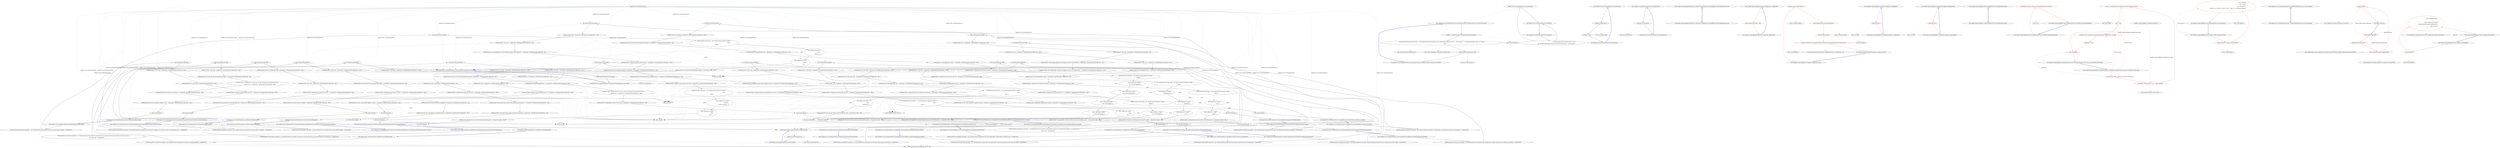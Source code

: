 digraph  {
n219 [label="HangFire.Tests.StateMachineFeature", span=""];
n0 [label="Entry HangFire.Tests.StateMachineFeature.FeatureSetup(Microsoft.VisualStudio.TestTools.UnitTesting.TestContext)", span="30-30", cluster="HangFire.Tests.StateMachineFeature.FeatureSetup(Microsoft.VisualStudio.TestTools.UnitTesting.TestContext)"];
n1 [label="testRunner = TechTalk.SpecFlow.TestRunnerManager.GetTestRunner()", span="32-32", cluster="HangFire.Tests.StateMachineFeature.FeatureSetup(Microsoft.VisualStudio.TestTools.UnitTesting.TestContext)"];
n2 [label="TechTalk.SpecFlow.FeatureInfo featureInfo = new TechTalk.SpecFlow.FeatureInfo(new System.Globalization.CultureInfo(''en-US''), ''State machine'', '''', ProgrammingLanguage.CSharp, new string[] {\r\n                        ''redis''})", span="33-34", cluster="HangFire.Tests.StateMachineFeature.FeatureSetup(Microsoft.VisualStudio.TestTools.UnitTesting.TestContext)"];
n5 [label="Entry Unk.GetTestRunner", span="", cluster="Unk.GetTestRunner"];
n3 [label="testRunner.OnFeatureStart(featureInfo)", span="35-35", cluster="HangFire.Tests.StateMachineFeature.FeatureSetup(Microsoft.VisualStudio.TestTools.UnitTesting.TestContext)"];
n6 [label="Entry TechTalk.SpecFlow.FeatureInfo.cstr", span="", cluster="TechTalk.SpecFlow.FeatureInfo.cstr"];
n7 [label="Entry System.Globalization.CultureInfo.CultureInfo(string)", span="0-0", cluster="System.Globalization.CultureInfo.CultureInfo(string)"];
n4 [label="Exit HangFire.Tests.StateMachineFeature.FeatureSetup(Microsoft.VisualStudio.TestTools.UnitTesting.TestContext)", span="30-30", cluster="HangFire.Tests.StateMachineFeature.FeatureSetup(Microsoft.VisualStudio.TestTools.UnitTesting.TestContext)"];
n8 [label="Entry Unk.OnFeatureStart", span="", cluster="Unk.OnFeatureStart"];
n9 [label="Entry HangFire.Tests.StateMachineFeature.FeatureTearDown()", span="39-39", cluster="HangFire.Tests.StateMachineFeature.FeatureTearDown()"];
n10 [label="testRunner.OnFeatureEnd()", span="41-41", cluster="HangFire.Tests.StateMachineFeature.FeatureTearDown()"];
n11 [label="testRunner = null", span="42-42", cluster="HangFire.Tests.StateMachineFeature.FeatureTearDown()"];
n13 [label="Entry Unk.OnFeatureEnd", span="", cluster="Unk.OnFeatureEnd"];
n12 [label="Exit HangFire.Tests.StateMachineFeature.FeatureTearDown()", span="39-39", cluster="HangFire.Tests.StateMachineFeature.FeatureTearDown()"];
n14 [label="Entry HangFire.Tests.StateMachineFeature.TestInitialize()", span="46-46", cluster="HangFire.Tests.StateMachineFeature.TestInitialize()"];
n15 [label="((TechTalk.SpecFlow.FeatureContext.Current != null) \r\n                        && (TechTalk.SpecFlow.FeatureContext.Current.FeatureInfo.Title != ''State machine''))", span="48-49", cluster="HangFire.Tests.StateMachineFeature.TestInitialize()"];
n16 [label="HangFire.Tests.StateMachineFeature.FeatureSetup(null)", span="51-51", cluster="HangFire.Tests.StateMachineFeature.TestInitialize()"];
n17 [label="Exit HangFire.Tests.StateMachineFeature.TestInitialize()", span="46-46", cluster="HangFire.Tests.StateMachineFeature.TestInitialize()"];
n18 [label="Entry HangFire.Tests.StateMachineFeature.ScenarioTearDown()", span="56-56", cluster="HangFire.Tests.StateMachineFeature.ScenarioTearDown()"];
n19 [label="testRunner.OnScenarioEnd()", span="58-58", cluster="HangFire.Tests.StateMachineFeature.ScenarioTearDown()"];
n20 [label="Exit HangFire.Tests.StateMachineFeature.ScenarioTearDown()", span="56-56", cluster="HangFire.Tests.StateMachineFeature.ScenarioTearDown()"];
n21 [label="Entry Unk.OnScenarioEnd", span="", cluster="Unk.OnScenarioEnd"];
n22 [label="Entry HangFire.Tests.StateMachineFeature.ScenarioSetup(TechTalk.SpecFlow.ScenarioInfo)", span="61-61", cluster="HangFire.Tests.StateMachineFeature.ScenarioSetup(TechTalk.SpecFlow.ScenarioInfo)"];
n23 [label="testRunner.OnScenarioStart(scenarioInfo)", span="63-63", cluster="HangFire.Tests.StateMachineFeature.ScenarioSetup(TechTalk.SpecFlow.ScenarioInfo)"];
n24 [label="Exit HangFire.Tests.StateMachineFeature.ScenarioSetup(TechTalk.SpecFlow.ScenarioInfo)", span="61-61", cluster="HangFire.Tests.StateMachineFeature.ScenarioSetup(TechTalk.SpecFlow.ScenarioInfo)"];
n25 [label="Entry Unk.OnScenarioStart", span="", cluster="Unk.OnScenarioStart"];
n26 [label="Entry HangFire.Tests.StateMachineFeature.ScenarioCleanup()", span="66-66", cluster="HangFire.Tests.StateMachineFeature.ScenarioCleanup()"];
n27 [label="testRunner.CollectScenarioErrors()", span="68-68", cluster="HangFire.Tests.StateMachineFeature.ScenarioCleanup()"];
n28 [label="Exit HangFire.Tests.StateMachineFeature.ScenarioCleanup()", span="66-66", cluster="HangFire.Tests.StateMachineFeature.ScenarioCleanup()"];
n29 [label="Entry Unk.CollectScenarioErrors", span="", cluster="Unk.CollectScenarioErrors"];
n30 [label="Entry HangFire.Tests.StateMachineFeature.TheStateOfTheJobShouldBeChanged()", span="75-75", cluster="HangFire.Tests.StateMachineFeature.TheStateOfTheJobShouldBeChanged()"];
n31 [label="TechTalk.SpecFlow.ScenarioInfo scenarioInfo = new TechTalk.SpecFlow.ScenarioInfo(''The state of the job should be changed'', ((string[])(null)))", span="77-77", cluster="HangFire.Tests.StateMachineFeature.TheStateOfTheJobShouldBeChanged()"];
n32 [label="this.ScenarioSetup(scenarioInfo)", span="79-79", cluster="HangFire.Tests.StateMachineFeature.TheStateOfTheJobShouldBeChanged()"];
n39 [label="Entry TechTalk.SpecFlow.ScenarioInfo.cstr", span="", cluster="TechTalk.SpecFlow.ScenarioInfo.cstr"];
n33 [label="testRunner.Given(''a \'Test\' state'', ((string)(null)), ((TechTalk.SpecFlow.Table)(null)), ''Given '')", span="81-81", cluster="HangFire.Tests.StateMachineFeature.TheStateOfTheJobShouldBeChanged()"];
n34 [label="testRunner.And(''a job'', ((string)(null)), ((TechTalk.SpecFlow.Table)(null)), ''And '')", span="83-83", cluster="HangFire.Tests.StateMachineFeature.TheStateOfTheJobShouldBeChanged()"];
n40 [label="Entry Unk.Given", span="", cluster="Unk.Given"];
n35 [label="testRunner.When(''I change the state of the job to the \'Test\''', ((string)(null)), ((TechTalk.SpecFlow.Table)(null)), ''When '')", span="85-85", cluster="HangFire.Tests.StateMachineFeature.TheStateOfTheJobShouldBeChanged()"];
n41 [label="Entry Unk.And", span="", cluster="Unk.And"];
n36 [label="testRunner.Then(''the job state should be changed to \'Test\''', ((string)(null)), ((TechTalk.SpecFlow.Table)(null)), ''Then '')", span="87-87", cluster="HangFire.Tests.StateMachineFeature.TheStateOfTheJobShouldBeChanged()"];
n42 [label="Entry Unk.When", span="", cluster="Unk.When"];
n37 [label="this.ScenarioCleanup()", span="89-89", cluster="HangFire.Tests.StateMachineFeature.TheStateOfTheJobShouldBeChanged()"];
n43 [label="Entry Unk.Then", span="", cluster="Unk.Then"];
n38 [label="Exit HangFire.Tests.StateMachineFeature.TheStateOfTheJobShouldBeChanged()", span="75-75", cluster="HangFire.Tests.StateMachineFeature.TheStateOfTheJobShouldBeChanged()"];
n44 [label="Entry HangFire.Tests.StateMachineFeature.TheNewStateShouldBeApplied()", span="96-96", cluster="HangFire.Tests.StateMachineFeature.TheNewStateShouldBeApplied()"];
n45 [label="TechTalk.SpecFlow.ScenarioInfo scenarioInfo = new TechTalk.SpecFlow.ScenarioInfo(''The new state should be applied'', ((string[])(null)))", span="98-98", cluster="HangFire.Tests.StateMachineFeature.TheNewStateShouldBeApplied()"];
n46 [label="this.ScenarioSetup(scenarioInfo)", span="100-100", cluster="HangFire.Tests.StateMachineFeature.TheNewStateShouldBeApplied()"];
n47 [label="testRunner.Given(''a \'Test\' state'', ((string)(null)), ((TechTalk.SpecFlow.Table)(null)), ''Given '')", span="102-102", cluster="HangFire.Tests.StateMachineFeature.TheNewStateShouldBeApplied()"];
n48 [label="testRunner.And(''a job'', ((string)(null)), ((TechTalk.SpecFlow.Table)(null)), ''And '')", span="104-104", cluster="HangFire.Tests.StateMachineFeature.TheNewStateShouldBeApplied()"];
n49 [label="testRunner.When(''I change the state of the job to the \'Test\''', ((string)(null)), ((TechTalk.SpecFlow.Table)(null)), ''When '')", span="106-106", cluster="HangFire.Tests.StateMachineFeature.TheNewStateShouldBeApplied()"];
n50 [label="testRunner.Then(''the \'Test\' state should be applied to the job'', ((string)(null)), ((TechTalk.SpecFlow.Table)(null)), ''Then '')", span="108-108", cluster="HangFire.Tests.StateMachineFeature.TheNewStateShouldBeApplied()"];
n51 [label="this.ScenarioCleanup()", span="110-110", cluster="HangFire.Tests.StateMachineFeature.TheNewStateShouldBeApplied()"];
n52 [label="Exit HangFire.Tests.StateMachineFeature.TheNewStateShouldBeApplied()", span="96-96", cluster="HangFire.Tests.StateMachineFeature.TheNewStateShouldBeApplied()"];
n53 [label="Entry HangFire.Tests.StateMachineFeature.AnOldStateShouldBeUnapplied()", span="117-117", cluster="HangFire.Tests.StateMachineFeature.AnOldStateShouldBeUnapplied()"];
n54 [label="TechTalk.SpecFlow.ScenarioInfo scenarioInfo = new TechTalk.SpecFlow.ScenarioInfo(''An old state should be unapplied'', ((string[])(null)))", span="119-119", cluster="HangFire.Tests.StateMachineFeature.AnOldStateShouldBeUnapplied()"];
n55 [label="this.ScenarioSetup(scenarioInfo)", span="121-121", cluster="HangFire.Tests.StateMachineFeature.AnOldStateShouldBeUnapplied()"];
n56 [label="testRunner.Given(''a \'Test\' state'', ((string)(null)), ((TechTalk.SpecFlow.Table)(null)), ''Given '')", span="123-123", cluster="HangFire.Tests.StateMachineFeature.AnOldStateShouldBeUnapplied()"];
n57 [label="testRunner.And(''a job in the \'Old\' state with registered descriptor'', ((string)(null)), ((TechTalk.SpecFlow.Table)(null)), ''And '')", span="125-125", cluster="HangFire.Tests.StateMachineFeature.AnOldStateShouldBeUnapplied()"];
n58 [label="testRunner.When(''I change the state of the job to the \'Test\''', ((string)(null)), ((TechTalk.SpecFlow.Table)(null)), ''When '')", span="127-127", cluster="HangFire.Tests.StateMachineFeature.AnOldStateShouldBeUnapplied()"];
n59 [label="testRunner.Then(''the old state should be unapplied'', ((string)(null)), ((TechTalk.SpecFlow.Table)(null)), ''Then '')", span="129-129", cluster="HangFire.Tests.StateMachineFeature.AnOldStateShouldBeUnapplied()"];
n60 [label="this.ScenarioCleanup()", span="131-131", cluster="HangFire.Tests.StateMachineFeature.AnOldStateShouldBeUnapplied()"];
n61 [label="Exit HangFire.Tests.StateMachineFeature.AnOldStateShouldBeUnapplied()", span="117-117", cluster="HangFire.Tests.StateMachineFeature.AnOldStateShouldBeUnapplied()"];
n62 [label="Entry HangFire.Tests.StateMachineFeature.TheStateEntryShouldContainTheStateName()", span="138-138", cluster="HangFire.Tests.StateMachineFeature.TheStateEntryShouldContainTheStateName()"];
n63 [label="TechTalk.SpecFlow.ScenarioInfo scenarioInfo = new TechTalk.SpecFlow.ScenarioInfo(''The state entry should contain the state name'', ((string[])(null)))", span="140-140", cluster="HangFire.Tests.StateMachineFeature.TheStateEntryShouldContainTheStateName()"];
n64 [label="this.ScenarioSetup(scenarioInfo)", span="142-142", cluster="HangFire.Tests.StateMachineFeature.TheStateEntryShouldContainTheStateName()"];
n65 [label="testRunner.Given(''a \'Test\' state'', ((string)(null)), ((TechTalk.SpecFlow.Table)(null)), ''Given '')", span="144-144", cluster="HangFire.Tests.StateMachineFeature.TheStateEntryShouldContainTheStateName()"];
n66 [label="testRunner.And(''a job'', ((string)(null)), ((TechTalk.SpecFlow.Table)(null)), ''And '')", span="146-146", cluster="HangFire.Tests.StateMachineFeature.TheStateEntryShouldContainTheStateName()"];
n67 [label="testRunner.When(''I change the state of the job to the \'Test\''', ((string)(null)), ((TechTalk.SpecFlow.Table)(null)), ''When '')", span="148-148", cluster="HangFire.Tests.StateMachineFeature.TheStateEntryShouldContainTheStateName()"];
n68 [label="TechTalk.SpecFlow.Table table1 = new TechTalk.SpecFlow.Table(new string[] {\r\n                        ''Name'',\r\n                        ''Value''})", span="150-152", cluster="HangFire.Tests.StateMachineFeature.TheStateEntryShouldContainTheStateName()"];
n69 [label="table1.AddRow(new string[] {\r\n                        ''State'',\r\n                        ''Test''})", span="153-155", cluster="HangFire.Tests.StateMachineFeature.TheStateEntryShouldContainTheStateName()"];
n73 [label="Entry TechTalk.SpecFlow.Table.cstr", span="", cluster="TechTalk.SpecFlow.Table.cstr"];
n70 [label="testRunner.Then(''the job\'s state entry should contain the following items:'', ((string)(null)), table1, ''Then '')", span="157-157", cluster="HangFire.Tests.StateMachineFeature.TheStateEntryShouldContainTheStateName()"];
n74 [label="Entry Unk.AddRow", span="", cluster="Unk.AddRow"];
n71 [label="this.ScenarioCleanup()", span="159-159", cluster="HangFire.Tests.StateMachineFeature.TheStateEntryShouldContainTheStateName()"];
n72 [label="Exit HangFire.Tests.StateMachineFeature.TheStateEntryShouldContainTheStateName()", span="138-138", cluster="HangFire.Tests.StateMachineFeature.TheStateEntryShouldContainTheStateName()"];
n75 [label="Entry HangFire.Tests.StateMachineFeature.TheJobHistoryShouldBeAppended()", span="166-166", cluster="HangFire.Tests.StateMachineFeature.TheJobHistoryShouldBeAppended()"];
n76 [label="TechTalk.SpecFlow.ScenarioInfo scenarioInfo = new TechTalk.SpecFlow.ScenarioInfo(''The job history should be appended'', ((string[])(null)))", span="168-168", cluster="HangFire.Tests.StateMachineFeature.TheJobHistoryShouldBeAppended()"];
n77 [label="this.ScenarioSetup(scenarioInfo)", span="170-170", cluster="HangFire.Tests.StateMachineFeature.TheJobHistoryShouldBeAppended()"];
n78 [label="testRunner.Given(''a \'Test\' state'', ((string)(null)), ((TechTalk.SpecFlow.Table)(null)), ''Given '')", span="172-172", cluster="HangFire.Tests.StateMachineFeature.TheJobHistoryShouldBeAppended()"];
n79 [label="testRunner.And(''a job'', ((string)(null)), ((TechTalk.SpecFlow.Table)(null)), ''And '')", span="174-174", cluster="HangFire.Tests.StateMachineFeature.TheJobHistoryShouldBeAppended()"];
n80 [label="testRunner.When(''I change the state of the job to the \'Test\''', ((string)(null)), ((TechTalk.SpecFlow.Table)(null)), ''When '')", span="176-176", cluster="HangFire.Tests.StateMachineFeature.TheJobHistoryShouldBeAppended()"];
n81 [label="TechTalk.SpecFlow.Table table2 = new TechTalk.SpecFlow.Table(new string[] {\r\n                        ''Name'',\r\n                        ''Value''})", span="178-180", cluster="HangFire.Tests.StateMachineFeature.TheJobHistoryShouldBeAppended()"];
n82 [label="table2.AddRow(new string[] {\r\n                        ''CreatedAt'',\r\n                        ''<UtcNow timestamp>''})", span="181-183", cluster="HangFire.Tests.StateMachineFeature.TheJobHistoryShouldBeAppended()"];
n83 [label="table2.AddRow(new string[] {\r\n                        ''State'',\r\n                        ''Test''})", span="184-186", cluster="HangFire.Tests.StateMachineFeature.TheJobHistoryShouldBeAppended()"];
n84 [label="testRunner.Then(''the last history entry should contain the following items:'', ((string)(null)), table2, ''Then '')", span="188-188", cluster="HangFire.Tests.StateMachineFeature.TheJobHistoryShouldBeAppended()"];
n85 [label="this.ScenarioCleanup()", span="190-190", cluster="HangFire.Tests.StateMachineFeature.TheJobHistoryShouldBeAppended()"];
n86 [label="Exit HangFire.Tests.StateMachineFeature.TheJobHistoryShouldBeAppended()", span="166-166", cluster="HangFire.Tests.StateMachineFeature.TheJobHistoryShouldBeAppended()"];
n87 [label="Entry HangFire.Tests.StateMachineFeature.TheJobHistoryRecordAndTheStateEntryShouldContainTheStateProperties()", span="197-197", cluster="HangFire.Tests.StateMachineFeature.TheJobHistoryRecordAndTheStateEntryShouldContainTheStateProperties()"];
n88 [label="TechTalk.SpecFlow.ScenarioInfo scenarioInfo = new TechTalk.SpecFlow.ScenarioInfo(''the job history record and the state entry should contain the state properties'', ((string[])(null)))", span="199-199", cluster="HangFire.Tests.StateMachineFeature.TheJobHistoryRecordAndTheStateEntryShouldContainTheStateProperties()"];
n89 [label="this.ScenarioSetup(scenarioInfo)", span="201-201", cluster="HangFire.Tests.StateMachineFeature.TheJobHistoryRecordAndTheStateEntryShouldContainTheStateProperties()"];
n90 [label="TechTalk.SpecFlow.Table table3 = new TechTalk.SpecFlow.Table(new string[] {\r\n                        ''Name'',\r\n                        ''Value''})", span="203-205", cluster="HangFire.Tests.StateMachineFeature.TheJobHistoryRecordAndTheStateEntryShouldContainTheStateProperties()"];
n91 [label="table3.AddRow(new string[] {\r\n                        ''Server'',\r\n                        ''TestServer''})", span="206-208", cluster="HangFire.Tests.StateMachineFeature.TheJobHistoryRecordAndTheStateEntryShouldContainTheStateProperties()"];
n92 [label="table3.AddRow(new string[] {\r\n                        ''Worker'',\r\n                        ''#3''})", span="209-211", cluster="HangFire.Tests.StateMachineFeature.TheJobHistoryRecordAndTheStateEntryShouldContainTheStateProperties()"];
n93 [label="testRunner.Given(''a \'Test\' state with the following properties:'', ((string)(null)), table3, ''Given '')", span="213-213", cluster="HangFire.Tests.StateMachineFeature.TheJobHistoryRecordAndTheStateEntryShouldContainTheStateProperties()"];
n94 [label="testRunner.And(''a job'', ((string)(null)), ((TechTalk.SpecFlow.Table)(null)), ''And '')", span="215-215", cluster="HangFire.Tests.StateMachineFeature.TheJobHistoryRecordAndTheStateEntryShouldContainTheStateProperties()"];
n95 [label="testRunner.When(''I change the state of the job to the \'Test\''', ((string)(null)), ((TechTalk.SpecFlow.Table)(null)), ''When '')", span="217-217", cluster="HangFire.Tests.StateMachineFeature.TheJobHistoryRecordAndTheStateEntryShouldContainTheStateProperties()"];
n96 [label="testRunner.Then(''the last history entry should contain all of the above properties'', ((string)(null)), ((TechTalk.SpecFlow.Table)(null)), ''Then '')", span="219-219", cluster="HangFire.Tests.StateMachineFeature.TheJobHistoryRecordAndTheStateEntryShouldContainTheStateProperties()"];
n97 [label="testRunner.And(''the state entry should contain all of the above properties'', ((string)(null)), ((TechTalk.SpecFlow.Table)(null)), ''And '')", span="221-221", cluster="HangFire.Tests.StateMachineFeature.TheJobHistoryRecordAndTheStateEntryShouldContainTheStateProperties()"];
n98 [label="this.ScenarioCleanup()", span="223-223", cluster="HangFire.Tests.StateMachineFeature.TheJobHistoryRecordAndTheStateEntryShouldContainTheStateProperties()"];
n99 [label="Exit HangFire.Tests.StateMachineFeature.TheJobHistoryRecordAndTheStateEntryShouldContainTheStateProperties()", span="197-197", cluster="HangFire.Tests.StateMachineFeature.TheJobHistoryRecordAndTheStateEntryShouldContainTheStateProperties()"];
n100 [label="Entry HangFire.Tests.StateMachineFeature.TheStateShouldBeChangedToTheFailedStateWhenItCouldNotFindItsType()", span="230-230", cluster="HangFire.Tests.StateMachineFeature.TheStateShouldBeChangedToTheFailedStateWhenItCouldNotFindItsType()"];
n101 [label="TechTalk.SpecFlow.ScenarioInfo scenarioInfo = new TechTalk.SpecFlow.ScenarioInfo(''the state should be changed to the Failed state when it could not find its type'', ((string[])(null)))", span="232-232", cluster="HangFire.Tests.StateMachineFeature.TheStateShouldBeChangedToTheFailedStateWhenItCouldNotFindItsType()"];
n102 [label="this.ScenarioSetup(scenarioInfo)", span="234-234", cluster="HangFire.Tests.StateMachineFeature.TheStateShouldBeChangedToTheFailedStateWhenItCouldNotFindItsType()"];
n103 [label="testRunner.Given(''a job of the \'NonExisting\' type'', ((string)(null)), ((TechTalk.SpecFlow.Table)(null)), ''Given '')", span="236-236", cluster="HangFire.Tests.StateMachineFeature.TheStateShouldBeChangedToTheFailedStateWhenItCouldNotFindItsType()"];
n104 [label="testRunner.And(''a \'Test\' state'', ((string)(null)), ((TechTalk.SpecFlow.Table)(null)), ''And '')", span="238-238", cluster="HangFire.Tests.StateMachineFeature.TheStateShouldBeChangedToTheFailedStateWhenItCouldNotFindItsType()"];
n105 [label="testRunner.When(''I change the state of the job to the \'Test\''', ((string)(null)), ((TechTalk.SpecFlow.Table)(null)), ''When '')", span="240-240", cluster="HangFire.Tests.StateMachineFeature.TheStateShouldBeChangedToTheFailedStateWhenItCouldNotFindItsType()"];
n106 [label="testRunner.Then(''the job should be moved to the Failed state'', ((string)(null)), ((TechTalk.SpecFlow.Table)(null)), ''Then '')", span="242-242", cluster="HangFire.Tests.StateMachineFeature.TheStateShouldBeChangedToTheFailedStateWhenItCouldNotFindItsType()"];
n107 [label="this.ScenarioCleanup()", span="244-244", cluster="HangFire.Tests.StateMachineFeature.TheStateShouldBeChangedToTheFailedStateWhenItCouldNotFindItsType()"];
n108 [label="Exit HangFire.Tests.StateMachineFeature.TheStateShouldBeChangedToTheFailedStateWhenItCouldNotFindItsType()", span="230-230", cluster="HangFire.Tests.StateMachineFeature.TheStateShouldBeChangedToTheFailedStateWhenItCouldNotFindItsType()"];
n109 [label="Entry HangFire.Tests.StateMachineFeature.TheStateShouldNotBeChangedIfAllowedCurrentStatesArrayDoesNotContainTheCurrentState()", span="252-252", cluster="HangFire.Tests.StateMachineFeature.TheStateShouldNotBeChangedIfAllowedCurrentStatesArrayDoesNotContainTheCurrentState()"];
n110 [label="TechTalk.SpecFlow.ScenarioInfo scenarioInfo = new TechTalk.SpecFlow.ScenarioInfo(''the state should not be changed if allowed current states array does not contain '' +\r\n                    ''the current state'', ((string[])(null)))", span="254-255", cluster="HangFire.Tests.StateMachineFeature.TheStateShouldNotBeChangedIfAllowedCurrentStatesArrayDoesNotContainTheCurrentState()"];
n111 [label="this.ScenarioSetup(scenarioInfo)", span="257-257", cluster="HangFire.Tests.StateMachineFeature.TheStateShouldNotBeChangedIfAllowedCurrentStatesArrayDoesNotContainTheCurrentState()"];
n112 [label="testRunner.Given(''a \'Test\' state'', ((string)(null)), ((TechTalk.SpecFlow.Table)(null)), ''Given '')", span="259-259", cluster="HangFire.Tests.StateMachineFeature.TheStateShouldNotBeChangedIfAllowedCurrentStatesArrayDoesNotContainTheCurrentState()"];
n113 [label="testRunner.And(''a job in the \'Old\' state with registered descriptor'', ((string)(null)), ((TechTalk.SpecFlow.Table)(null)), ''And '')", span="261-261", cluster="HangFire.Tests.StateMachineFeature.TheStateShouldNotBeChangedIfAllowedCurrentStatesArrayDoesNotContainTheCurrentState()"];
n114 [label="testRunner.When(''I change the state of the job to the \'Test\' allowing only transition from the \'En'' +\r\n                    ''queued\' state'', ((string)(null)), ((TechTalk.SpecFlow.Table)(null)), ''When '')", span="263-264", cluster="HangFire.Tests.StateMachineFeature.TheStateShouldNotBeChangedIfAllowedCurrentStatesArrayDoesNotContainTheCurrentState()"];
n115 [label="testRunner.Then(''the job should be in the Old state'', ((string)(null)), ((TechTalk.SpecFlow.Table)(null)), ''Then '')", span="266-266", cluster="HangFire.Tests.StateMachineFeature.TheStateShouldNotBeChangedIfAllowedCurrentStatesArrayDoesNotContainTheCurrentState()"];
n116 [label="testRunner.And(''the old state should not be unapplied'', ((string)(null)), ((TechTalk.SpecFlow.Table)(null)), ''And '')", span="268-268", cluster="HangFire.Tests.StateMachineFeature.TheStateShouldNotBeChangedIfAllowedCurrentStatesArrayDoesNotContainTheCurrentState()"];
n117 [label="testRunner.And(''the \'Test\' state should not be applied to the job'', ((string)(null)), ((TechTalk.SpecFlow.Table)(null)), ''And '')", span="270-270", cluster="HangFire.Tests.StateMachineFeature.TheStateShouldNotBeChangedIfAllowedCurrentStatesArrayDoesNotContainTheCurrentState()"];
n118 [label="this.ScenarioCleanup()", span="272-272", cluster="HangFire.Tests.StateMachineFeature.TheStateShouldNotBeChangedIfAllowedCurrentStatesArrayDoesNotContainTheCurrentState()"];
n119 [label="Exit HangFire.Tests.StateMachineFeature.TheStateShouldNotBeChangedIfAllowedCurrentStatesArrayDoesNotContainTheCurrentState()", span="252-252", cluster="HangFire.Tests.StateMachineFeature.TheStateShouldNotBeChangedIfAllowedCurrentStatesArrayDoesNotContainTheCurrentState()"];
n120 [label="Entry HangFire.Tests.StateMachineFeature.StateChangingFiltersShouldBeExecutedInTheOrderTheyWereDefined()", span="279-279", cluster="HangFire.Tests.StateMachineFeature.StateChangingFiltersShouldBeExecutedInTheOrderTheyWereDefined()"];
n121 [label="TechTalk.SpecFlow.ScenarioInfo scenarioInfo = new TechTalk.SpecFlow.ScenarioInfo(''State changing filters should be executed in the order they were defined'', ((string[])(null)))", span="281-281", cluster="HangFire.Tests.StateMachineFeature.StateChangingFiltersShouldBeExecutedInTheOrderTheyWereDefined()"];
n122 [label="this.ScenarioSetup(scenarioInfo)", span="283-283", cluster="HangFire.Tests.StateMachineFeature.StateChangingFiltersShouldBeExecutedInTheOrderTheyWereDefined()"];
n123 [label="testRunner.Given(''a job'', ((string)(null)), ((TechTalk.SpecFlow.Table)(null)), ''Given '')", span="285-285", cluster="HangFire.Tests.StateMachineFeature.StateChangingFiltersShouldBeExecutedInTheOrderTheyWereDefined()"];
n124 [label="testRunner.And(''a \'Test\' state'', ((string)(null)), ((TechTalk.SpecFlow.Table)(null)), ''And '')", span="287-287", cluster="HangFire.Tests.StateMachineFeature.StateChangingFiltersShouldBeExecutedInTheOrderTheyWereDefined()"];
n125 [label="testRunner.And(''a state changing filter \'first\''', ((string)(null)), ((TechTalk.SpecFlow.Table)(null)), ''And '')", span="289-289", cluster="HangFire.Tests.StateMachineFeature.StateChangingFiltersShouldBeExecutedInTheOrderTheyWereDefined()"];
n126 [label="testRunner.And(''a state changing filter \'second\''', ((string)(null)), ((TechTalk.SpecFlow.Table)(null)), ''And '')", span="291-291", cluster="HangFire.Tests.StateMachineFeature.StateChangingFiltersShouldBeExecutedInTheOrderTheyWereDefined()"];
n127 [label="testRunner.When(''I change the state of the job to the \'Test\''', ((string)(null)), ((TechTalk.SpecFlow.Table)(null)), ''When '')", span="293-293", cluster="HangFire.Tests.StateMachineFeature.StateChangingFiltersShouldBeExecutedInTheOrderTheyWereDefined()"];
n128 [label="TechTalk.SpecFlow.Table table4 = new TechTalk.SpecFlow.Table(new string[] {\r\n                        ''Filter''})", span="295-296", cluster="HangFire.Tests.StateMachineFeature.StateChangingFiltersShouldBeExecutedInTheOrderTheyWereDefined()"];
n129 [label="table4.AddRow(new string[] {\r\n                        ''first''})", span="297-298", cluster="HangFire.Tests.StateMachineFeature.StateChangingFiltersShouldBeExecutedInTheOrderTheyWereDefined()"];
n130 [label="table4.AddRow(new string[] {\r\n                        ''second''})", span="299-300", cluster="HangFire.Tests.StateMachineFeature.StateChangingFiltersShouldBeExecutedInTheOrderTheyWereDefined()"];
n131 [label="testRunner.Then(''changing filters should be executed in the following order:'', ((string)(null)), table4, ''Then '')", span="302-302", cluster="HangFire.Tests.StateMachineFeature.StateChangingFiltersShouldBeExecutedInTheOrderTheyWereDefined()"];
n132 [label="this.ScenarioCleanup()", span="304-304", cluster="HangFire.Tests.StateMachineFeature.StateChangingFiltersShouldBeExecutedInTheOrderTheyWereDefined()"];
n133 [label="Exit HangFire.Tests.StateMachineFeature.StateChangingFiltersShouldBeExecutedInTheOrderTheyWereDefined()", span="279-279", cluster="HangFire.Tests.StateMachineFeature.StateChangingFiltersShouldBeExecutedInTheOrderTheyWereDefined()"];
n134 [label="Entry HangFire.Tests.StateMachineFeature.TheStateChangingFiltersShouldBeAbleToModifyTheState()", span="311-311", cluster="HangFire.Tests.StateMachineFeature.TheStateChangingFiltersShouldBeAbleToModifyTheState()"];
n135 [label="TechTalk.SpecFlow.ScenarioInfo scenarioInfo = new TechTalk.SpecFlow.ScenarioInfo(''The state changing filters should be able to modify the state'', ((string[])(null)))", span="313-313", cluster="HangFire.Tests.StateMachineFeature.TheStateChangingFiltersShouldBeAbleToModifyTheState()"];
n136 [label="this.ScenarioSetup(scenarioInfo)", span="315-315", cluster="HangFire.Tests.StateMachineFeature.TheStateChangingFiltersShouldBeAbleToModifyTheState()"];
n137 [label="testRunner.Given(''a job'', ((string)(null)), ((TechTalk.SpecFlow.Table)(null)), ''Given '')", span="317-317", cluster="HangFire.Tests.StateMachineFeature.TheStateChangingFiltersShouldBeAbleToModifyTheState()"];
n138 [label="testRunner.And(''a \'Test\' state'', ((string)(null)), ((TechTalk.SpecFlow.Table)(null)), ''And '')", span="319-319", cluster="HangFire.Tests.StateMachineFeature.TheStateChangingFiltersShouldBeAbleToModifyTheState()"];
n139 [label="testRunner.And(''a state changing filter \'first\' that changes the state to the \'AnotherTest\''', ((string)(null)), ((TechTalk.SpecFlow.Table)(null)), ''And '')", span="321-321", cluster="HangFire.Tests.StateMachineFeature.TheStateChangingFiltersShouldBeAbleToModifyTheState()"];
n140 [label="testRunner.When(''I change the state of the job to the \'Test\''', ((string)(null)), ((TechTalk.SpecFlow.Table)(null)), ''When '')", span="323-323", cluster="HangFire.Tests.StateMachineFeature.TheStateChangingFiltersShouldBeAbleToModifyTheState()"];
n141 [label="testRunner.Then(''the job state should be changed to \'AnotherTest\''', ((string)(null)), ((TechTalk.SpecFlow.Table)(null)), ''Then '')", span="325-325", cluster="HangFire.Tests.StateMachineFeature.TheStateChangingFiltersShouldBeAbleToModifyTheState()"];
n142 [label="testRunner.And(''the \'Test\' state should not be applied to the job'', ((string)(null)), ((TechTalk.SpecFlow.Table)(null)), ''And '')", span="327-327", cluster="HangFire.Tests.StateMachineFeature.TheStateChangingFiltersShouldBeAbleToModifyTheState()"];
n143 [label="testRunner.And(''the \'AnotherTest\' state should be applied to the job'', ((string)(null)), ((TechTalk.SpecFlow.Table)(null)), ''And '')", span="329-329", cluster="HangFire.Tests.StateMachineFeature.TheStateChangingFiltersShouldBeAbleToModifyTheState()"];
n144 [label="TechTalk.SpecFlow.Table table5 = new TechTalk.SpecFlow.Table(new string[] {\r\n                        ''Name'',\r\n                        ''Value''})", span="331-333", cluster="HangFire.Tests.StateMachineFeature.TheStateChangingFiltersShouldBeAbleToModifyTheState()"];
n145 [label="table5.AddRow(new string[] {\r\n                        ''State'',\r\n                        ''AnotherTest''})", span="334-336", cluster="HangFire.Tests.StateMachineFeature.TheStateChangingFiltersShouldBeAbleToModifyTheState()"];
n146 [label="testRunner.And(''the job\'s state entry should contain the following items:'', ((string)(null)), table5, ''And '')", span="338-338", cluster="HangFire.Tests.StateMachineFeature.TheStateChangingFiltersShouldBeAbleToModifyTheState()"];
n147 [label="this.ScenarioCleanup()", span="340-340", cluster="HangFire.Tests.StateMachineFeature.TheStateChangingFiltersShouldBeAbleToModifyTheState()"];
n148 [label="Exit HangFire.Tests.StateMachineFeature.TheStateChangingFiltersShouldBeAbleToModifyTheState()", span="311-311", cluster="HangFire.Tests.StateMachineFeature.TheStateChangingFiltersShouldBeAbleToModifyTheState()"];
n149 [label="Entry HangFire.Tests.StateMachineFeature.TheJobHistoryShouldContainEveryChangedState()", span="347-347", cluster="HangFire.Tests.StateMachineFeature.TheJobHistoryShouldContainEveryChangedState()"];
n150 [label="TechTalk.SpecFlow.ScenarioInfo scenarioInfo = new TechTalk.SpecFlow.ScenarioInfo(''The job history should contain every changed state'', ((string[])(null)))", span="349-349", cluster="HangFire.Tests.StateMachineFeature.TheJobHistoryShouldContainEveryChangedState()"];
n151 [label="this.ScenarioSetup(scenarioInfo)", span="351-351", cluster="HangFire.Tests.StateMachineFeature.TheJobHistoryShouldContainEveryChangedState()"];
n152 [label="testRunner.Given(''a job'', ((string)(null)), ((TechTalk.SpecFlow.Table)(null)), ''Given '')", span="353-353", cluster="HangFire.Tests.StateMachineFeature.TheJobHistoryShouldContainEveryChangedState()"];
n153 [label="testRunner.And(''a \'Test\' state'', ((string)(null)), ((TechTalk.SpecFlow.Table)(null)), ''And '')", span="355-355", cluster="HangFire.Tests.StateMachineFeature.TheJobHistoryShouldContainEveryChangedState()"];
n154 [label="testRunner.And(''a state changing filter \'first\' that changes the state to the \'AnotherTest\''', ((string)(null)), ((TechTalk.SpecFlow.Table)(null)), ''And '')", span="357-357", cluster="HangFire.Tests.StateMachineFeature.TheJobHistoryShouldContainEveryChangedState()"];
n155 [label="testRunner.And(''a state changing filter \'second\' that changes the state to the \'YetAnotherTest\''', ((string)(null)), ((TechTalk.SpecFlow.Table)(null)), ''And '')", span="359-359", cluster="HangFire.Tests.StateMachineFeature.TheJobHistoryShouldContainEveryChangedState()"];
n156 [label="testRunner.When(''I change the state of the job to the \'Test\''', ((string)(null)), ((TechTalk.SpecFlow.Table)(null)), ''When '')", span="361-361", cluster="HangFire.Tests.StateMachineFeature.TheJobHistoryShouldContainEveryChangedState()"];
n157 [label="TechTalk.SpecFlow.Table table6 = new TechTalk.SpecFlow.Table(new string[] {\r\n                        ''State''})", span="363-364", cluster="HangFire.Tests.StateMachineFeature.TheJobHistoryShouldContainEveryChangedState()"];
n158 [label="table6.AddRow(new string[] {\r\n                        ''YetAnotherTest''})", span="365-366", cluster="HangFire.Tests.StateMachineFeature.TheJobHistoryShouldContainEveryChangedState()"];
n159 [label="table6.AddRow(new string[] {\r\n                        ''AnotherTest''})", span="367-368", cluster="HangFire.Tests.StateMachineFeature.TheJobHistoryShouldContainEveryChangedState()"];
n160 [label="table6.AddRow(new string[] {\r\n                        ''Test''})", span="369-370", cluster="HangFire.Tests.StateMachineFeature.TheJobHistoryShouldContainEveryChangedState()"];
n161 [label="testRunner.Then(''the history for the following states should be added:'', ((string)(null)), table6, ''Then '')", span="372-372", cluster="HangFire.Tests.StateMachineFeature.TheJobHistoryShouldContainEveryChangedState()"];
n162 [label="this.ScenarioCleanup()", span="374-374", cluster="HangFire.Tests.StateMachineFeature.TheJobHistoryShouldContainEveryChangedState()"];
n163 [label="Exit HangFire.Tests.StateMachineFeature.TheJobHistoryShouldContainEveryChangedState()", span="347-347", cluster="HangFire.Tests.StateMachineFeature.TheJobHistoryShouldContainEveryChangedState()"];
n164 [label="Entry HangFire.Tests.StateMachineFeature.TheStateOfTheUnexistingJobShouldNotBeChanged()", span="381-381", cluster="HangFire.Tests.StateMachineFeature.TheStateOfTheUnexistingJobShouldNotBeChanged()"];
n165 [label="TechTalk.SpecFlow.ScenarioInfo scenarioInfo = new TechTalk.SpecFlow.ScenarioInfo(''The state of the unexisting job should not be changed'', ((string[])(null)))", span="383-383", cluster="HangFire.Tests.StateMachineFeature.TheStateOfTheUnexistingJobShouldNotBeChanged()"];
n166 [label="this.ScenarioSetup(scenarioInfo)", span="385-385", cluster="HangFire.Tests.StateMachineFeature.TheStateOfTheUnexistingJobShouldNotBeChanged()"];
n167 [label="testRunner.Given(''a \'Test\' state'', ((string)(null)), ((TechTalk.SpecFlow.Table)(null)), ''Given '')", span="387-387", cluster="HangFire.Tests.StateMachineFeature.TheStateOfTheUnexistingJobShouldNotBeChanged()"];
n168 [label="testRunner.When(''I change the state of the \'unexisting\' job to the \'Test\''', ((string)(null)), ((TechTalk.SpecFlow.Table)(null)), ''When '')", span="389-389", cluster="HangFire.Tests.StateMachineFeature.TheStateOfTheUnexistingJobShouldNotBeChanged()"];
n169 [label="testRunner.Then(''the \'Test\' state should not be applied to the job'', ((string)(null)), ((TechTalk.SpecFlow.Table)(null)), ''Then '')", span="391-391", cluster="HangFire.Tests.StateMachineFeature.TheStateOfTheUnexistingJobShouldNotBeChanged()"];
n170 [label="this.ScenarioCleanup()", span="393-393", cluster="HangFire.Tests.StateMachineFeature.TheStateOfTheUnexistingJobShouldNotBeChanged()"];
n171 [label="Exit HangFire.Tests.StateMachineFeature.TheStateOfTheUnexistingJobShouldNotBeChanged()", span="381-381", cluster="HangFire.Tests.StateMachineFeature.TheStateOfTheUnexistingJobShouldNotBeChanged()"];
n172 [label="Entry HangFire.Tests.StateMachineFeature.ChangingFiltersAreShouldNotBeExecutedForUnexistingJob()", span="400-400", cluster="HangFire.Tests.StateMachineFeature.ChangingFiltersAreShouldNotBeExecutedForUnexistingJob()"];
n173 [label="TechTalk.SpecFlow.ScenarioInfo scenarioInfo = new TechTalk.SpecFlow.ScenarioInfo(''Changing filters are should not be executed for unexisting job'', ((string[])(null)))", span="402-402", cluster="HangFire.Tests.StateMachineFeature.ChangingFiltersAreShouldNotBeExecutedForUnexistingJob()"];
n174 [label="this.ScenarioSetup(scenarioInfo)", span="404-404", cluster="HangFire.Tests.StateMachineFeature.ChangingFiltersAreShouldNotBeExecutedForUnexistingJob()"];
n175 [label="testRunner.Given(''a \'Test\' state'', ((string)(null)), ((TechTalk.SpecFlow.Table)(null)), ''Given '')", span="406-406", cluster="HangFire.Tests.StateMachineFeature.ChangingFiltersAreShouldNotBeExecutedForUnexistingJob()"];
n176 [label="testRunner.And(''a state changing filter \'first\''', ((string)(null)), ((TechTalk.SpecFlow.Table)(null)), ''And '')", span="408-408", cluster="HangFire.Tests.StateMachineFeature.ChangingFiltersAreShouldNotBeExecutedForUnexistingJob()"];
n177 [label="testRunner.When(''I change the state of the \'unexisting\' job to the \'Test\''', ((string)(null)), ((TechTalk.SpecFlow.Table)(null)), ''When '')", span="410-410", cluster="HangFire.Tests.StateMachineFeature.ChangingFiltersAreShouldNotBeExecutedForUnexistingJob()"];
n178 [label="testRunner.Then(''changing filters should not be executed'', ((string)(null)), ((TechTalk.SpecFlow.Table)(null)), ''Then '')", span="412-412", cluster="HangFire.Tests.StateMachineFeature.ChangingFiltersAreShouldNotBeExecutedForUnexistingJob()"];
n179 [label="this.ScenarioCleanup()", span="414-414", cluster="HangFire.Tests.StateMachineFeature.ChangingFiltersAreShouldNotBeExecutedForUnexistingJob()"];
n180 [label="Exit HangFire.Tests.StateMachineFeature.ChangingFiltersAreShouldNotBeExecutedForUnexistingJob()", span="400-400", cluster="HangFire.Tests.StateMachineFeature.ChangingFiltersAreShouldNotBeExecutedForUnexistingJob()"];
n181 [label="Entry HangFire.Tests.StateMachineFeature.ChangingFiltersShouldNotBeExecutedIfTheTransitionIsNotAllowedForTheCurrentState()", span="422-422", cluster="HangFire.Tests.StateMachineFeature.ChangingFiltersShouldNotBeExecutedIfTheTransitionIsNotAllowedForTheCurrentState()"];
n182 [label="TechTalk.SpecFlow.ScenarioInfo scenarioInfo = new TechTalk.SpecFlow.ScenarioInfo(''Changing filters should not be executed if the transition is not allowed for the '' +\r\n                    ''current state'', ((string[])(null)))", span="424-425", cluster="HangFire.Tests.StateMachineFeature.ChangingFiltersShouldNotBeExecutedIfTheTransitionIsNotAllowedForTheCurrentState()"];
n183 [label="this.ScenarioSetup(scenarioInfo)", span="427-427", cluster="HangFire.Tests.StateMachineFeature.ChangingFiltersShouldNotBeExecutedIfTheTransitionIsNotAllowedForTheCurrentState()"];
n184 [label="testRunner.Given(''a \'Test\' state'', ((string)(null)), ((TechTalk.SpecFlow.Table)(null)), ''Given '')", span="429-429", cluster="HangFire.Tests.StateMachineFeature.ChangingFiltersShouldNotBeExecutedIfTheTransitionIsNotAllowedForTheCurrentState()"];
n185 [label="testRunner.And(''a job in the \'Old\' state with registered descriptor'', ((string)(null)), ((TechTalk.SpecFlow.Table)(null)), ''And '')", span="431-431", cluster="HangFire.Tests.StateMachineFeature.ChangingFiltersShouldNotBeExecutedIfTheTransitionIsNotAllowedForTheCurrentState()"];
n186 [label="testRunner.And(''a state changing filter \'first\''', ((string)(null)), ((TechTalk.SpecFlow.Table)(null)), ''And '')", span="433-433", cluster="HangFire.Tests.StateMachineFeature.ChangingFiltersShouldNotBeExecutedIfTheTransitionIsNotAllowedForTheCurrentState()"];
n187 [label="testRunner.When(''I change the state of the job to the \'Test\' allowing only transition from the \'En'' +\r\n                    ''queued\' state'', ((string)(null)), ((TechTalk.SpecFlow.Table)(null)), ''When '')", span="435-436", cluster="HangFire.Tests.StateMachineFeature.ChangingFiltersShouldNotBeExecutedIfTheTransitionIsNotAllowedForTheCurrentState()"];
n188 [label="testRunner.Then(''changing filters should not be executed'', ((string)(null)), ((TechTalk.SpecFlow.Table)(null)), ''Then '')", span="438-438", cluster="HangFire.Tests.StateMachineFeature.ChangingFiltersShouldNotBeExecutedIfTheTransitionIsNotAllowedForTheCurrentState()"];
n189 [label="this.ScenarioCleanup()", span="440-440", cluster="HangFire.Tests.StateMachineFeature.ChangingFiltersShouldNotBeExecutedIfTheTransitionIsNotAllowedForTheCurrentState()"];
n190 [label="Exit HangFire.Tests.StateMachineFeature.ChangingFiltersShouldNotBeExecutedIfTheTransitionIsNotAllowedForTheCurrentState()", span="422-422", cluster="HangFire.Tests.StateMachineFeature.ChangingFiltersShouldNotBeExecutedIfTheTransitionIsNotAllowedForTheCurrentState()"];
n191 [label="Entry HangFire.Tests.StateMachineFeature.StateAppliedFiltersShouldBeExecutedInTheOrderTheyWereDefined()", span="447-447", cluster="HangFire.Tests.StateMachineFeature.StateAppliedFiltersShouldBeExecutedInTheOrderTheyWereDefined()"];
n192 [label="TechTalk.SpecFlow.ScenarioInfo scenarioInfo = new TechTalk.SpecFlow.ScenarioInfo(''State applied filters should be executed in the order they were defined'', ((string[])(null)))", span="449-449", cluster="HangFire.Tests.StateMachineFeature.StateAppliedFiltersShouldBeExecutedInTheOrderTheyWereDefined()"];
n193 [label="this.ScenarioSetup(scenarioInfo)", span="451-451", cluster="HangFire.Tests.StateMachineFeature.StateAppliedFiltersShouldBeExecutedInTheOrderTheyWereDefined()"];
n194 [label="testRunner.Given(''a \'Test\' state'', ((string)(null)), ((TechTalk.SpecFlow.Table)(null)), ''Given '')", span="453-453", cluster="HangFire.Tests.StateMachineFeature.StateAppliedFiltersShouldBeExecutedInTheOrderTheyWereDefined()"];
n195 [label="testRunner.And(''a job in the \'Old\' state with registered descriptor'', ((string)(null)), ((TechTalk.SpecFlow.Table)(null)), ''And '')", span="455-455", cluster="HangFire.Tests.StateMachineFeature.StateAppliedFiltersShouldBeExecutedInTheOrderTheyWereDefined()"];
n196 [label="testRunner.And(''a state applied filter \'first\''', ((string)(null)), ((TechTalk.SpecFlow.Table)(null)), ''And '')", span="457-457", cluster="HangFire.Tests.StateMachineFeature.StateAppliedFiltersShouldBeExecutedInTheOrderTheyWereDefined()"];
n197 [label="testRunner.And(''a state applied filter \'second\''', ((string)(null)), ((TechTalk.SpecFlow.Table)(null)), ''And '')", span="459-459", cluster="HangFire.Tests.StateMachineFeature.StateAppliedFiltersShouldBeExecutedInTheOrderTheyWereDefined()"];
n198 [label="testRunner.When(''I change the state of the job to the \'Test\''', ((string)(null)), ((TechTalk.SpecFlow.Table)(null)), ''When '')", span="461-461", cluster="HangFire.Tests.StateMachineFeature.StateAppliedFiltersShouldBeExecutedInTheOrderTheyWereDefined()"];
n199 [label="TechTalk.SpecFlow.Table table7 = new TechTalk.SpecFlow.Table(new string[] {\r\n                        ''Method''})", span="463-464", cluster="HangFire.Tests.StateMachineFeature.StateAppliedFiltersShouldBeExecutedInTheOrderTheyWereDefined()"];
n200 [label="table7.AddRow(new string[] {\r\n                        ''first::OnStateUnapplied''})", span="465-466", cluster="HangFire.Tests.StateMachineFeature.StateAppliedFiltersShouldBeExecutedInTheOrderTheyWereDefined()"];
n201 [label="table7.AddRow(new string[] {\r\n                        ''second::OnStateUnapplied''})", span="467-468", cluster="HangFire.Tests.StateMachineFeature.StateAppliedFiltersShouldBeExecutedInTheOrderTheyWereDefined()"];
n202 [label="table7.AddRow(new string[] {\r\n                        ''first::OnStateApplied''})", span="469-470", cluster="HangFire.Tests.StateMachineFeature.StateAppliedFiltersShouldBeExecutedInTheOrderTheyWereDefined()"];
n203 [label="table7.AddRow(new string[] {\r\n                        ''second::OnStateApplied''})", span="471-472", cluster="HangFire.Tests.StateMachineFeature.StateAppliedFiltersShouldBeExecutedInTheOrderTheyWereDefined()"];
n204 [label="testRunner.Then(''state applied filter methods should be executed in the following order:'', ((string)(null)), table7, ''Then '')", span="474-474", cluster="HangFire.Tests.StateMachineFeature.StateAppliedFiltersShouldBeExecutedInTheOrderTheyWereDefined()"];
n205 [label="this.ScenarioCleanup()", span="476-476", cluster="HangFire.Tests.StateMachineFeature.StateAppliedFiltersShouldBeExecutedInTheOrderTheyWereDefined()"];
n206 [label="Exit HangFire.Tests.StateMachineFeature.StateAppliedFiltersShouldBeExecutedInTheOrderTheyWereDefined()", span="447-447", cluster="HangFire.Tests.StateMachineFeature.StateAppliedFiltersShouldBeExecutedInTheOrderTheyWereDefined()"];
n207 [label="Entry HangFire.Tests.StateMachineFeature.OnStateUnappliedMethodShouldNotBeCalledWhenTheStateIsEmpty()", span="483-483", cluster="HangFire.Tests.StateMachineFeature.OnStateUnappliedMethodShouldNotBeCalledWhenTheStateIsEmpty()"];
n208 [label="TechTalk.SpecFlow.ScenarioInfo scenarioInfo = new TechTalk.SpecFlow.ScenarioInfo(''OnStateUnapplied method should not be called when the state is empty'', ((string[])(null)))", span="485-485", cluster="HangFire.Tests.StateMachineFeature.OnStateUnappliedMethodShouldNotBeCalledWhenTheStateIsEmpty()"];
n209 [label="this.ScenarioSetup(scenarioInfo)", span="487-487", cluster="HangFire.Tests.StateMachineFeature.OnStateUnappliedMethodShouldNotBeCalledWhenTheStateIsEmpty()"];
n210 [label="testRunner.Given(''a \'Test\' state'', ((string)(null)), ((TechTalk.SpecFlow.Table)(null)), ''Given '')", span="489-489", cluster="HangFire.Tests.StateMachineFeature.OnStateUnappliedMethodShouldNotBeCalledWhenTheStateIsEmpty()"];
n211 [label="testRunner.And(''a job with empty state'', ((string)(null)), ((TechTalk.SpecFlow.Table)(null)), ''And '')", span="491-491", cluster="HangFire.Tests.StateMachineFeature.OnStateUnappliedMethodShouldNotBeCalledWhenTheStateIsEmpty()"];
n212 [label="testRunner.And(''a state applied filter \'first\''', ((string)(null)), ((TechTalk.SpecFlow.Table)(null)), ''And '')", span="493-493", cluster="HangFire.Tests.StateMachineFeature.OnStateUnappliedMethodShouldNotBeCalledWhenTheStateIsEmpty()"];
n213 [label="testRunner.When(''I change the state of the job to the \'Test\''', ((string)(null)), ((TechTalk.SpecFlow.Table)(null)), ''When '')", span="495-495", cluster="HangFire.Tests.StateMachineFeature.OnStateUnappliedMethodShouldNotBeCalledWhenTheStateIsEmpty()"];
n214 [label="TechTalk.SpecFlow.Table table8 = new TechTalk.SpecFlow.Table(new string[] {\r\n                        ''Method''})", span="497-498", cluster="HangFire.Tests.StateMachineFeature.OnStateUnappliedMethodShouldNotBeCalledWhenTheStateIsEmpty()"];
n215 [label="table8.AddRow(new string[] {\r\n                        ''first::OnStateApplied''})", span="499-500", cluster="HangFire.Tests.StateMachineFeature.OnStateUnappliedMethodShouldNotBeCalledWhenTheStateIsEmpty()"];
n216 [label="testRunner.Then(''state applied filter methods should be executed in the following order:'', ((string)(null)), table8, ''Then '')", span="502-502", cluster="HangFire.Tests.StateMachineFeature.OnStateUnappliedMethodShouldNotBeCalledWhenTheStateIsEmpty()"];
n217 [label="this.ScenarioCleanup()", span="504-504", cluster="HangFire.Tests.StateMachineFeature.OnStateUnappliedMethodShouldNotBeCalledWhenTheStateIsEmpty()"];
n218 [label="Exit HangFire.Tests.StateMachineFeature.OnStateUnappliedMethodShouldNotBeCalledWhenTheStateIsEmpty()", span="483-483", cluster="HangFire.Tests.StateMachineFeature.OnStateUnappliedMethodShouldNotBeCalledWhenTheStateIsEmpty()"];
m2_3 [label="Entry Hangfire.Sample.Highlighter.Migrations.Configuration.Seed(Hangfire.Sample.Highlighter.Models.HighlighterDbContext)", span="14-14", cluster="Hangfire.Sample.Highlighter.Migrations.Configuration.Seed(Hangfire.Sample.Highlighter.Models.HighlighterDbContext)", file="Configuration.cs"];
m2_4 [label="Exit Hangfire.Sample.Highlighter.Migrations.Configuration.Seed(Hangfire.Sample.Highlighter.Models.HighlighterDbContext)", span="14-14", cluster="Hangfire.Sample.Highlighter.Migrations.Configuration.Seed(Hangfire.Sample.Highlighter.Models.HighlighterDbContext)", file="Configuration.cs"];
m2_0 [label="Entry Hangfire.Sample.Highlighter.Migrations.Configuration.Configuration()", span="9-9", cluster="Hangfire.Sample.Highlighter.Migrations.Configuration.Configuration()", file="Configuration.cs"];
m2_1 [label="AutomaticMigrationsEnabled = false", span="11-11", cluster="Hangfire.Sample.Highlighter.Migrations.Configuration.Configuration()", color=red, community=0, file="Configuration.cs"];
m2_2 [label="Exit Hangfire.Sample.Highlighter.Migrations.Configuration.Configuration()", span="9-9", cluster="Hangfire.Sample.Highlighter.Migrations.Configuration.Configuration()", file="Configuration.cs"];
m3_6 [label="Entry Unk.RegisterAllAreas", span="", cluster="Unk.RegisterAllAreas", file="Global.asax.cs"];
m3_15 [label="Entry Hangfire.Sample.Highlighter.MvcApplication.Application_EndRequest()", span="26-26", cluster="Hangfire.Sample.Highlighter.MvcApplication.Application_EndRequest()", file="Global.asax.cs"];
m3_16 [label="MiniProfiler.Stop()", span="28-28", cluster="Hangfire.Sample.Highlighter.MvcApplication.Application_EndRequest()", color=red, community=0, file="Global.asax.cs"];
m3_17 [label="Exit Hangfire.Sample.Highlighter.MvcApplication.Application_EndRequest()", span="26-26", cluster="Hangfire.Sample.Highlighter.MvcApplication.Application_EndRequest()", file="Global.asax.cs"];
m3_10 [label="Entry Unk.SetInitializer", span="", cluster="Unk.SetInitializer", file="Global.asax.cs"];
m3_11 [label="Entry Hangfire.Sample.Highlighter.MvcApplication.Application_BeginRequest()", span="21-21", cluster="Hangfire.Sample.Highlighter.MvcApplication.Application_BeginRequest()", file="Global.asax.cs"];
m3_12 [label="MiniProfiler.Start()", span="23-23", cluster="Hangfire.Sample.Highlighter.MvcApplication.Application_BeginRequest()", color=red, community=0, file="Global.asax.cs"];
m3_13 [label="Exit Hangfire.Sample.Highlighter.MvcApplication.Application_BeginRequest()", span="21-21", cluster="Hangfire.Sample.Highlighter.MvcApplication.Application_BeginRequest()", file="Global.asax.cs"];
m3_9 [label="Entry MigrateDatabaseToLatestVersion<HighlighterDbContext, Configuration>.cstr", span="", cluster="MigrateDatabaseToLatestVersion<HighlighterDbContext, Configuration>.cstr", file="Global.asax.cs"];
m3_18 [label="Entry Unk.Stop", span="", cluster="Unk.Stop", file="Global.asax.cs"];
m3_0 [label="Entry Hangfire.Sample.Highlighter.MvcApplication.Application_Start()", span="12-12", cluster="Hangfire.Sample.Highlighter.MvcApplication.Application_Start()", file="Global.asax.cs"];
m3_1 [label="AreaRegistration.RegisterAllAreas()", span="14-14", cluster="Hangfire.Sample.Highlighter.MvcApplication.Application_Start()", color=red, community=0, file="Global.asax.cs"];
m3_2 [label="RouteConfig.RegisterRoutes(RouteTable.Routes)", span="15-15", cluster="Hangfire.Sample.Highlighter.MvcApplication.Application_Start()", color=red, community=0, file="Global.asax.cs"];
m3_3 [label="MiniProfilerEF6.Initialize()", span="17-17", cluster="Hangfire.Sample.Highlighter.MvcApplication.Application_Start()", color=red, community=0, file="Global.asax.cs"];
m3_4 [label="Database.SetInitializer(new MigrateDatabaseToLatestVersion<HighlighterDbContext, Configuration>())", span="18-18", cluster="Hangfire.Sample.Highlighter.MvcApplication.Application_Start()", color=red, community=0, file="Global.asax.cs"];
m3_5 [label="Exit Hangfire.Sample.Highlighter.MvcApplication.Application_Start()", span="12-12", cluster="Hangfire.Sample.Highlighter.MvcApplication.Application_Start()", file="Global.asax.cs"];
m3_7 [label="Entry Unk.RegisterRoutes", span="", cluster="Unk.RegisterRoutes", file="Global.asax.cs"];
m3_8 [label="Entry Unk.Initialize", span="", cluster="Unk.Initialize", file="Global.asax.cs"];
m3_14 [label="Entry Unk.Start", span="", cluster="Unk.Start", file="Global.asax.cs"];
m4_0 [label="Entry Hangfire.Sample.Highlighter.Models.HighlighterDbContext.HighlighterDbContext()", span="7-7", cluster="Hangfire.Sample.Highlighter.Models.HighlighterDbContext.HighlighterDbContext()", file="HighlighterDbContext.cs"];
m4_1 [label="Exit Hangfire.Sample.Highlighter.Models.HighlighterDbContext.HighlighterDbContext()", span="7-7", cluster="Hangfire.Sample.Highlighter.Models.HighlighterDbContext.HighlighterDbContext()", file="HighlighterDbContext.cs"];
m4_5 [label="Entry Unk.>", span="", cluster="Unk.>", file="HighlighterDbContext.cs"];
m4_2 [label="Entry Hangfire.Sample.Highlighter.Models.HighlighterDbContext.OnModelCreating(DbModelBuilder)", span="14-14", cluster="Hangfire.Sample.Highlighter.Models.HighlighterDbContext.OnModelCreating(DbModelBuilder)", file="HighlighterDbContext.cs"];
m4_3 [label="modelBuilder.Conventions.Remove<PluralizingTableNameConvention>()", span="16-16", cluster="Hangfire.Sample.Highlighter.Models.HighlighterDbContext.OnModelCreating(DbModelBuilder)", color=red, community=0, file="HighlighterDbContext.cs"];
m4_4 [label="Exit Hangfire.Sample.Highlighter.Models.HighlighterDbContext.OnModelCreating(DbModelBuilder)", span="14-14", cluster="Hangfire.Sample.Highlighter.Models.HighlighterDbContext.OnModelCreating(DbModelBuilder)", file="HighlighterDbContext.cs"];
m6_10 [label="Entry Unk.GetValue", span="", cluster="Unk.GetValue", file="MultipleButtonAttribute.cs"];
m6_9 [label="Entry string.Format(string, object, object)", span="0-0", cluster="string.Format(string, object, object)", file="MultipleButtonAttribute.cs"];
m6_0 [label="Entry Hangfire.Sample.Highlighter.MultipleButtonAttribute.IsValidName(ControllerContext, string, System.Reflection.MethodInfo)", span="17-17", cluster="Hangfire.Sample.Highlighter.MultipleButtonAttribute.IsValidName(ControllerContext, string, System.Reflection.MethodInfo)", file="MultipleButtonAttribute.cs"];
m6_1 [label="var isValidName = false", span="19-19", cluster="Hangfire.Sample.Highlighter.MultipleButtonAttribute.IsValidName(ControllerContext, string, System.Reflection.MethodInfo)", color=red, community=0, file="MultipleButtonAttribute.cs"];
m6_3 [label="var value = controllerContext.Controller.ValueProvider.GetValue(keyValue)", span="21-21", cluster="Hangfire.Sample.Highlighter.MultipleButtonAttribute.IsValidName(ControllerContext, string, System.Reflection.MethodInfo)", color=red, community=0, file="MultipleButtonAttribute.cs"];
m6_5 [label="controllerContext.Controller.ControllerContext.RouteData.Values[Name] = Argument", span="25-25", cluster="Hangfire.Sample.Highlighter.MultipleButtonAttribute.IsValidName(ControllerContext, string, System.Reflection.MethodInfo)", color=red, community=0, file="MultipleButtonAttribute.cs"];
m6_2 [label="var keyValue = string.Format(''{0}:{1}'', Name, Argument)", span="20-20", cluster="Hangfire.Sample.Highlighter.MultipleButtonAttribute.IsValidName(ControllerContext, string, System.Reflection.MethodInfo)", color=red, community=0, file="MultipleButtonAttribute.cs"];
m6_7 [label="return isValidName;", span="29-29", cluster="Hangfire.Sample.Highlighter.MultipleButtonAttribute.IsValidName(ControllerContext, string, System.Reflection.MethodInfo)", color=red, community=0, file="MultipleButtonAttribute.cs"];
m6_4 [label="value != null", span="23-23", cluster="Hangfire.Sample.Highlighter.MultipleButtonAttribute.IsValidName(ControllerContext, string, System.Reflection.MethodInfo)", color=red, community=0, file="MultipleButtonAttribute.cs"];
m6_6 [label="isValidName = true", span="26-26", cluster="Hangfire.Sample.Highlighter.MultipleButtonAttribute.IsValidName(ControllerContext, string, System.Reflection.MethodInfo)", color=red, community=0, file="MultipleButtonAttribute.cs"];
m6_8 [label="Exit Hangfire.Sample.Highlighter.MultipleButtonAttribute.IsValidName(ControllerContext, string, System.Reflection.MethodInfo)", span="17-17", cluster="Hangfire.Sample.Highlighter.MultipleButtonAttribute.IsValidName(ControllerContext, string, System.Reflection.MethodInfo)", file="MultipleButtonAttribute.cs"];
m6_11 [label="Hangfire.Sample.Highlighter.MultipleButtonAttribute", span="", file="MultipleButtonAttribute.cs"];
m7_5 [label="Entry Unk.MapRoute", span="", cluster="Unk.MapRoute", file="RouteConfig.cs"];
m7_4 [label="Entry Unk.IgnoreRoute", span="", cluster="Unk.IgnoreRoute", file="RouteConfig.cs"];
m7_0 [label="Entry Hangfire.Sample.Highlighter.RouteConfig.RegisterRoutes(RouteCollection)", span="7-7", cluster="Hangfire.Sample.Highlighter.RouteConfig.RegisterRoutes(RouteCollection)", file="RouteConfig.cs"];
m7_1 [label="routes.IgnoreRoute(''{resource}.axd/{*pathInfo}'')", span="9-9", cluster="Hangfire.Sample.Highlighter.RouteConfig.RegisterRoutes(RouteCollection)", color=red, community=0, file="RouteConfig.cs"];
m7_2 [label="routes.MapRoute(\r\n                name: ''Default'',\r\n                url: ''{action}/{id}'',\r\n                defaults: new { controller = ''Home'', action = ''Index'', id = UrlParameter.Optional }\r\n            )", span="11-15", cluster="Hangfire.Sample.Highlighter.RouteConfig.RegisterRoutes(RouteCollection)", color=red, community=1, file="RouteConfig.cs"];
m7_3 [label="Exit Hangfire.Sample.Highlighter.RouteConfig.RegisterRoutes(RouteCollection)", span="7-7", cluster="Hangfire.Sample.Highlighter.RouteConfig.RegisterRoutes(RouteCollection)", file="RouteConfig.cs"];
m9_0 [label="Entry Hangfire.Client.CreateJobFailedException.CreateJobFailedException(string, System.Exception)", span="33-33", cluster="Hangfire.Client.CreateJobFailedException.CreateJobFailedException(string, System.Exception)", file="SnippetHub.cs"];
m9_1 [label="Exit Hangfire.Client.CreateJobFailedException.CreateJobFailedException(string, System.Exception)", span="33-33", cluster="Hangfire.Client.CreateJobFailedException.CreateJobFailedException(string, System.Exception)", file="SnippetHub.cs"];
m10_13 [label="Entry Hangfire.IBootstrapperConfiguration.UseServer()", span="26-26", cluster="Hangfire.IBootstrapperConfiguration.UseServer()", file="Startup.cs"];
m10_11 [label="Entry Hangfire.IBootstrapperConfiguration.UseAuthorizationFilters(params Hangfire.Dashboard.IAuthorizationFilter[])", span="34-34", cluster="Hangfire.IBootstrapperConfiguration.UseAuthorizationFilters(params Hangfire.Dashboard.IAuthorizationFilter[])", file="Startup.cs"];
m10_12 [label="Entry Hangfire.IBootstrapperConfiguration.UseSqlServerStorage(string)", span="27-27", cluster="Hangfire.IBootstrapperConfiguration.UseSqlServerStorage(string)", file="Startup.cs"];
m10_6 [label="Entry lambda expression", span="15-20", cluster="lambda expression", file="Startup.cs"];
m10_7 [label="config.UseAuthorizationFilters()", span="17-17", cluster="lambda expression", color=red, community=0, file="Startup.cs"];
m10_8 [label="config.UseSqlServerStorage(''HighlighterDb'')", span="18-18", cluster="lambda expression", color=red, community=0, file="Startup.cs"];
m10_9 [label="config.UseServer()", span="19-19", cluster="lambda expression", color=red, community=0, file="Startup.cs"];
m10_10 [label="Exit lambda expression", span="15-20", cluster="lambda expression", file="Startup.cs"];
m10_0 [label="Entry Hangfire.Sample.Highlighter.Startup.Configuration(IAppBuilder)", span="11-11", cluster="Hangfire.Sample.Highlighter.Startup.Configuration(IAppBuilder)", file="Startup.cs"];
m10_1 [label="app.MapSignalR()", span="13-13", cluster="Hangfire.Sample.Highlighter.Startup.Configuration(IAppBuilder)", color=red, community=0, file="Startup.cs"];
m10_2 [label="app.UseHangfire(config =>\r\n            {\r\n                config.UseAuthorizationFilters();\r\n                config.UseSqlServerStorage(''HighlighterDb'');\r\n                config.UseServer();\r\n            })", span="15-20", cluster="Hangfire.Sample.Highlighter.Startup.Configuration(IAppBuilder)", color=red, community=1, file="Startup.cs"];
m10_3 [label="Exit Hangfire.Sample.Highlighter.Startup.Configuration(IAppBuilder)", span="11-11", cluster="Hangfire.Sample.Highlighter.Startup.Configuration(IAppBuilder)", file="Startup.cs"];
m10_5 [label="Entry IAppBuilder.UseHangfire(System.Action<Hangfire.IBootstrapperConfiguration>)", span="33-33", cluster="IAppBuilder.UseHangfire(System.Action<Hangfire.IBootstrapperConfiguration>)", file="Startup.cs"];
m10_4 [label="Entry Unk.MapSignalR", span="", cluster="Unk.MapSignalR", file="Startup.cs"];
n219 -> n32  [key=1, style=dashed, color=darkseagreen4, label="HangFire.Tests.StateMachineFeature"];
n219 -> n37  [key=1, style=dashed, color=darkseagreen4, label="HangFire.Tests.StateMachineFeature"];
n219 -> n46  [key=1, style=dashed, color=darkseagreen4, label="HangFire.Tests.StateMachineFeature"];
n219 -> n51  [key=1, style=dashed, color=darkseagreen4, label="HangFire.Tests.StateMachineFeature"];
n219 -> n55  [key=1, style=dashed, color=darkseagreen4, label="HangFire.Tests.StateMachineFeature"];
n219 -> n60  [key=1, style=dashed, color=darkseagreen4, label="HangFire.Tests.StateMachineFeature"];
n219 -> n64  [key=1, style=dashed, color=darkseagreen4, label="HangFire.Tests.StateMachineFeature"];
n219 -> n71  [key=1, style=dashed, color=darkseagreen4, label="HangFire.Tests.StateMachineFeature"];
n219 -> n77  [key=1, style=dashed, color=darkseagreen4, label="HangFire.Tests.StateMachineFeature"];
n219 -> n85  [key=1, style=dashed, color=darkseagreen4, label="HangFire.Tests.StateMachineFeature"];
n219 -> n89  [key=1, style=dashed, color=darkseagreen4, label="HangFire.Tests.StateMachineFeature"];
n219 -> n98  [key=1, style=dashed, color=darkseagreen4, label="HangFire.Tests.StateMachineFeature"];
n219 -> n102  [key=1, style=dashed, color=darkseagreen4, label="HangFire.Tests.StateMachineFeature"];
n219 -> n107  [key=1, style=dashed, color=darkseagreen4, label="HangFire.Tests.StateMachineFeature"];
n219 -> n111  [key=1, style=dashed, color=darkseagreen4, label="HangFire.Tests.StateMachineFeature"];
n219 -> n118  [key=1, style=dashed, color=darkseagreen4, label="HangFire.Tests.StateMachineFeature"];
n219 -> n122  [key=1, style=dashed, color=darkseagreen4, label="HangFire.Tests.StateMachineFeature"];
n219 -> n132  [key=1, style=dashed, color=darkseagreen4, label="HangFire.Tests.StateMachineFeature"];
n219 -> n136  [key=1, style=dashed, color=darkseagreen4, label="HangFire.Tests.StateMachineFeature"];
n219 -> n147  [key=1, style=dashed, color=darkseagreen4, label="HangFire.Tests.StateMachineFeature"];
n219 -> n151  [key=1, style=dashed, color=darkseagreen4, label="HangFire.Tests.StateMachineFeature"];
n219 -> n162  [key=1, style=dashed, color=darkseagreen4, label="HangFire.Tests.StateMachineFeature"];
n219 -> n166  [key=1, style=dashed, color=darkseagreen4, label="HangFire.Tests.StateMachineFeature"];
n219 -> n170  [key=1, style=dashed, color=darkseagreen4, label="HangFire.Tests.StateMachineFeature"];
n219 -> n174  [key=1, style=dashed, color=darkseagreen4, label="HangFire.Tests.StateMachineFeature"];
n219 -> n179  [key=1, style=dashed, color=darkseagreen4, label="HangFire.Tests.StateMachineFeature"];
n219 -> n183  [key=1, style=dashed, color=darkseagreen4, label="HangFire.Tests.StateMachineFeature"];
n219 -> n189  [key=1, style=dashed, color=darkseagreen4, label="HangFire.Tests.StateMachineFeature"];
n219 -> n193  [key=1, style=dashed, color=darkseagreen4, label="HangFire.Tests.StateMachineFeature"];
n219 -> n205  [key=1, style=dashed, color=darkseagreen4, label="HangFire.Tests.StateMachineFeature"];
n219 -> n209  [key=1, style=dashed, color=darkseagreen4, label="HangFire.Tests.StateMachineFeature"];
n219 -> n217  [key=1, style=dashed, color=darkseagreen4, label="HangFire.Tests.StateMachineFeature"];
n0 -> n1  [key=0, style=solid];
n1 -> n2  [key=0, style=solid];
n1 -> n5  [key=2, style=dotted];
n2 -> n3  [key=0, style=solid];
n2 -> n6  [key=2, style=dotted];
n2 -> n7  [key=2, style=dotted];
n3 -> n4  [key=0, style=solid];
n3 -> n8  [key=2, style=dotted];
n4 -> n0  [key=0, style=bold, color=blue];
n9 -> n10  [key=0, style=solid];
n10 -> n11  [key=0, style=solid];
n10 -> n13  [key=2, style=dotted];
n11 -> n12  [key=0, style=solid];
n12 -> n9  [key=0, style=bold, color=blue];
n14 -> n15  [key=0, style=solid];
n15 -> n16  [key=0, style=solid];
n15 -> n17  [key=0, style=solid];
n16 -> n17  [key=0, style=solid];
n16 -> n0  [key=2, style=dotted];
n17 -> n14  [key=0, style=bold, color=blue];
n18 -> n19  [key=0, style=solid];
n19 -> n20  [key=0, style=solid];
n19 -> n21  [key=2, style=dotted];
n20 -> n18  [key=0, style=bold, color=blue];
n22 -> n23  [key=0, style=solid];
n23 -> n24  [key=0, style=solid];
n23 -> n25  [key=2, style=dotted];
n24 -> n22  [key=0, style=bold, color=blue];
n26 -> n27  [key=0, style=solid];
n27 -> n28  [key=0, style=solid];
n27 -> n29  [key=2, style=dotted];
n28 -> n26  [key=0, style=bold, color=blue];
n30 -> n31  [key=0, style=solid];
n31 -> n32  [key=0, style=solid];
n31 -> n39  [key=2, style=dotted];
n32 -> n33  [key=0, style=solid];
n32 -> n22  [key=2, style=dotted];
n33 -> n34  [key=0, style=solid];
n33 -> n40  [key=2, style=dotted];
n34 -> n35  [key=0, style=solid];
n34 -> n41  [key=2, style=dotted];
n35 -> n36  [key=0, style=solid];
n35 -> n42  [key=2, style=dotted];
n36 -> n37  [key=0, style=solid];
n36 -> n43  [key=2, style=dotted];
n37 -> n38  [key=0, style=solid];
n37 -> n26  [key=2, style=dotted];
n38 -> n30  [key=0, style=bold, color=blue];
n44 -> n45  [key=0, style=solid];
n45 -> n46  [key=0, style=solid];
n45 -> n39  [key=2, style=dotted];
n46 -> n47  [key=0, style=solid];
n46 -> n22  [key=2, style=dotted];
n47 -> n48  [key=0, style=solid];
n47 -> n40  [key=2, style=dotted];
n48 -> n49  [key=0, style=solid];
n48 -> n41  [key=2, style=dotted];
n49 -> n50  [key=0, style=solid];
n49 -> n42  [key=2, style=dotted];
n50 -> n51  [key=0, style=solid];
n50 -> n43  [key=2, style=dotted];
n51 -> n52  [key=0, style=solid];
n51 -> n26  [key=2, style=dotted];
n52 -> n44  [key=0, style=bold, color=blue];
n53 -> n54  [key=0, style=solid];
n54 -> n55  [key=0, style=solid];
n54 -> n39  [key=2, style=dotted];
n55 -> n56  [key=0, style=solid];
n55 -> n22  [key=2, style=dotted];
n56 -> n57  [key=0, style=solid];
n56 -> n40  [key=2, style=dotted];
n57 -> n58  [key=0, style=solid];
n57 -> n41  [key=2, style=dotted];
n58 -> n59  [key=0, style=solid];
n58 -> n42  [key=2, style=dotted];
n59 -> n60  [key=0, style=solid];
n59 -> n43  [key=2, style=dotted];
n60 -> n61  [key=0, style=solid];
n60 -> n26  [key=2, style=dotted];
n61 -> n53  [key=0, style=bold, color=blue];
n62 -> n63  [key=0, style=solid];
n63 -> n64  [key=0, style=solid];
n63 -> n39  [key=2, style=dotted];
n64 -> n65  [key=0, style=solid];
n64 -> n22  [key=2, style=dotted];
n65 -> n66  [key=0, style=solid];
n65 -> n40  [key=2, style=dotted];
n66 -> n67  [key=0, style=solid];
n66 -> n41  [key=2, style=dotted];
n67 -> n68  [key=0, style=solid];
n67 -> n42  [key=2, style=dotted];
n68 -> n69  [key=0, style=solid];
n68 -> n73  [key=2, style=dotted];
n68 -> n70  [key=1, style=dashed, color=darkseagreen4, label=table1];
n69 -> n70  [key=0, style=solid];
n69 -> n74  [key=2, style=dotted];
n70 -> n71  [key=0, style=solid];
n70 -> n43  [key=2, style=dotted];
n71 -> n72  [key=0, style=solid];
n71 -> n26  [key=2, style=dotted];
n72 -> n62  [key=0, style=bold, color=blue];
n75 -> n76  [key=0, style=solid];
n76 -> n77  [key=0, style=solid];
n76 -> n39  [key=2, style=dotted];
n77 -> n78  [key=0, style=solid];
n77 -> n22  [key=2, style=dotted];
n78 -> n79  [key=0, style=solid];
n78 -> n40  [key=2, style=dotted];
n79 -> n80  [key=0, style=solid];
n79 -> n41  [key=2, style=dotted];
n80 -> n81  [key=0, style=solid];
n80 -> n42  [key=2, style=dotted];
n81 -> n82  [key=0, style=solid];
n81 -> n73  [key=2, style=dotted];
n81 -> n83  [key=1, style=dashed, color=darkseagreen4, label=table2];
n81 -> n84  [key=1, style=dashed, color=darkseagreen4, label=table2];
n82 -> n83  [key=0, style=solid];
n82 -> n74  [key=2, style=dotted];
n83 -> n84  [key=0, style=solid];
n83 -> n74  [key=2, style=dotted];
n84 -> n85  [key=0, style=solid];
n84 -> n43  [key=2, style=dotted];
n85 -> n86  [key=0, style=solid];
n85 -> n26  [key=2, style=dotted];
n86 -> n75  [key=0, style=bold, color=blue];
n87 -> n88  [key=0, style=solid];
n88 -> n89  [key=0, style=solid];
n88 -> n39  [key=2, style=dotted];
n89 -> n90  [key=0, style=solid];
n89 -> n22  [key=2, style=dotted];
n90 -> n91  [key=0, style=solid];
n90 -> n73  [key=2, style=dotted];
n90 -> n92  [key=1, style=dashed, color=darkseagreen4, label=table3];
n90 -> n93  [key=1, style=dashed, color=darkseagreen4, label=table3];
n91 -> n92  [key=0, style=solid];
n91 -> n74  [key=2, style=dotted];
n92 -> n93  [key=0, style=solid];
n92 -> n74  [key=2, style=dotted];
n93 -> n94  [key=0, style=solid];
n93 -> n40  [key=2, style=dotted];
n94 -> n95  [key=0, style=solid];
n94 -> n41  [key=2, style=dotted];
n95 -> n96  [key=0, style=solid];
n95 -> n42  [key=2, style=dotted];
n96 -> n97  [key=0, style=solid];
n96 -> n43  [key=2, style=dotted];
n97 -> n98  [key=0, style=solid];
n97 -> n41  [key=2, style=dotted];
n98 -> n99  [key=0, style=solid];
n98 -> n26  [key=2, style=dotted];
n99 -> n87  [key=0, style=bold, color=blue];
n100 -> n101  [key=0, style=solid];
n101 -> n102  [key=0, style=solid];
n101 -> n39  [key=2, style=dotted];
n102 -> n103  [key=0, style=solid];
n102 -> n22  [key=2, style=dotted];
n103 -> n104  [key=0, style=solid];
n103 -> n40  [key=2, style=dotted];
n104 -> n105  [key=0, style=solid];
n104 -> n41  [key=2, style=dotted];
n105 -> n106  [key=0, style=solid];
n105 -> n42  [key=2, style=dotted];
n106 -> n107  [key=0, style=solid];
n106 -> n43  [key=2, style=dotted];
n107 -> n108  [key=0, style=solid];
n107 -> n26  [key=2, style=dotted];
n108 -> n100  [key=0, style=bold, color=blue];
n109 -> n110  [key=0, style=solid];
n110 -> n111  [key=0, style=solid];
n110 -> n39  [key=2, style=dotted];
n111 -> n112  [key=0, style=solid];
n111 -> n22  [key=2, style=dotted];
n112 -> n113  [key=0, style=solid];
n112 -> n40  [key=2, style=dotted];
n113 -> n114  [key=0, style=solid];
n113 -> n41  [key=2, style=dotted];
n114 -> n115  [key=0, style=solid];
n114 -> n42  [key=2, style=dotted];
n115 -> n116  [key=0, style=solid];
n115 -> n43  [key=2, style=dotted];
n116 -> n117  [key=0, style=solid];
n116 -> n41  [key=2, style=dotted];
n117 -> n118  [key=0, style=solid];
n117 -> n41  [key=2, style=dotted];
n118 -> n119  [key=0, style=solid];
n118 -> n26  [key=2, style=dotted];
n119 -> n109  [key=0, style=bold, color=blue];
n120 -> n121  [key=0, style=solid];
n121 -> n122  [key=0, style=solid];
n121 -> n39  [key=2, style=dotted];
n122 -> n123  [key=0, style=solid];
n122 -> n22  [key=2, style=dotted];
n123 -> n124  [key=0, style=solid];
n123 -> n40  [key=2, style=dotted];
n124 -> n125  [key=0, style=solid];
n124 -> n41  [key=2, style=dotted];
n125 -> n126  [key=0, style=solid];
n125 -> n41  [key=2, style=dotted];
n126 -> n127  [key=0, style=solid];
n126 -> n41  [key=2, style=dotted];
n127 -> n128  [key=0, style=solid];
n127 -> n42  [key=2, style=dotted];
n128 -> n129  [key=0, style=solid];
n128 -> n73  [key=2, style=dotted];
n128 -> n130  [key=1, style=dashed, color=darkseagreen4, label=table4];
n128 -> n131  [key=1, style=dashed, color=darkseagreen4, label=table4];
n129 -> n130  [key=0, style=solid];
n129 -> n74  [key=2, style=dotted];
n130 -> n131  [key=0, style=solid];
n130 -> n74  [key=2, style=dotted];
n131 -> n132  [key=0, style=solid];
n131 -> n43  [key=2, style=dotted];
n132 -> n133  [key=0, style=solid];
n132 -> n26  [key=2, style=dotted];
n133 -> n120  [key=0, style=bold, color=blue];
n134 -> n135  [key=0, style=solid];
n135 -> n136  [key=0, style=solid];
n135 -> n39  [key=2, style=dotted];
n136 -> n137  [key=0, style=solid];
n136 -> n22  [key=2, style=dotted];
n137 -> n138  [key=0, style=solid];
n137 -> n40  [key=2, style=dotted];
n138 -> n139  [key=0, style=solid];
n138 -> n41  [key=2, style=dotted];
n139 -> n140  [key=0, style=solid];
n139 -> n41  [key=2, style=dotted];
n140 -> n141  [key=0, style=solid];
n140 -> n42  [key=2, style=dotted];
n141 -> n142  [key=0, style=solid];
n141 -> n43  [key=2, style=dotted];
n142 -> n143  [key=0, style=solid];
n142 -> n41  [key=2, style=dotted];
n143 -> n144  [key=0, style=solid];
n143 -> n41  [key=2, style=dotted];
n144 -> n145  [key=0, style=solid];
n144 -> n73  [key=2, style=dotted];
n144 -> n146  [key=1, style=dashed, color=darkseagreen4, label=table5];
n145 -> n146  [key=0, style=solid];
n145 -> n74  [key=2, style=dotted];
n146 -> n147  [key=0, style=solid];
n146 -> n41  [key=2, style=dotted];
n147 -> n148  [key=0, style=solid];
n147 -> n26  [key=2, style=dotted];
n148 -> n134  [key=0, style=bold, color=blue];
n149 -> n150  [key=0, style=solid];
n150 -> n151  [key=0, style=solid];
n150 -> n39  [key=2, style=dotted];
n151 -> n152  [key=0, style=solid];
n151 -> n22  [key=2, style=dotted];
n152 -> n153  [key=0, style=solid];
n152 -> n40  [key=2, style=dotted];
n153 -> n154  [key=0, style=solid];
n153 -> n41  [key=2, style=dotted];
n154 -> n155  [key=0, style=solid];
n154 -> n41  [key=2, style=dotted];
n155 -> n156  [key=0, style=solid];
n155 -> n41  [key=2, style=dotted];
n156 -> n157  [key=0, style=solid];
n156 -> n42  [key=2, style=dotted];
n157 -> n158  [key=0, style=solid];
n157 -> n73  [key=2, style=dotted];
n157 -> n159  [key=1, style=dashed, color=darkseagreen4, label=table6];
n157 -> n160  [key=1, style=dashed, color=darkseagreen4, label=table6];
n157 -> n161  [key=1, style=dashed, color=darkseagreen4, label=table6];
n158 -> n159  [key=0, style=solid];
n158 -> n74  [key=2, style=dotted];
n159 -> n160  [key=0, style=solid];
n159 -> n74  [key=2, style=dotted];
n160 -> n161  [key=0, style=solid];
n160 -> n74  [key=2, style=dotted];
n161 -> n162  [key=0, style=solid];
n161 -> n43  [key=2, style=dotted];
n162 -> n163  [key=0, style=solid];
n162 -> n26  [key=2, style=dotted];
n163 -> n149  [key=0, style=bold, color=blue];
n164 -> n165  [key=0, style=solid];
n165 -> n166  [key=0, style=solid];
n165 -> n39  [key=2, style=dotted];
n166 -> n167  [key=0, style=solid];
n166 -> n22  [key=2, style=dotted];
n167 -> n168  [key=0, style=solid];
n167 -> n40  [key=2, style=dotted];
n168 -> n169  [key=0, style=solid];
n168 -> n42  [key=2, style=dotted];
n169 -> n170  [key=0, style=solid];
n169 -> n43  [key=2, style=dotted];
n170 -> n171  [key=0, style=solid];
n170 -> n26  [key=2, style=dotted];
n171 -> n164  [key=0, style=bold, color=blue];
n172 -> n173  [key=0, style=solid];
n173 -> n174  [key=0, style=solid];
n173 -> n39  [key=2, style=dotted];
n174 -> n175  [key=0, style=solid];
n174 -> n22  [key=2, style=dotted];
n175 -> n176  [key=0, style=solid];
n175 -> n40  [key=2, style=dotted];
n176 -> n177  [key=0, style=solid];
n176 -> n41  [key=2, style=dotted];
n177 -> n178  [key=0, style=solid];
n177 -> n42  [key=2, style=dotted];
n178 -> n179  [key=0, style=solid];
n178 -> n43  [key=2, style=dotted];
n179 -> n180  [key=0, style=solid];
n179 -> n26  [key=2, style=dotted];
n180 -> n172  [key=0, style=bold, color=blue];
n181 -> n182  [key=0, style=solid];
n182 -> n183  [key=0, style=solid];
n182 -> n39  [key=2, style=dotted];
n183 -> n184  [key=0, style=solid];
n183 -> n22  [key=2, style=dotted];
n184 -> n185  [key=0, style=solid];
n184 -> n40  [key=2, style=dotted];
n185 -> n186  [key=0, style=solid];
n185 -> n41  [key=2, style=dotted];
n186 -> n187  [key=0, style=solid];
n186 -> n41  [key=2, style=dotted];
n187 -> n188  [key=0, style=solid];
n187 -> n42  [key=2, style=dotted];
n188 -> n189  [key=0, style=solid];
n188 -> n43  [key=2, style=dotted];
n189 -> n190  [key=0, style=solid];
n189 -> n26  [key=2, style=dotted];
n190 -> n181  [key=0, style=bold, color=blue];
n191 -> n192  [key=0, style=solid];
n192 -> n193  [key=0, style=solid];
n192 -> n39  [key=2, style=dotted];
n193 -> n194  [key=0, style=solid];
n193 -> n22  [key=2, style=dotted];
n194 -> n195  [key=0, style=solid];
n194 -> n40  [key=2, style=dotted];
n195 -> n196  [key=0, style=solid];
n195 -> n41  [key=2, style=dotted];
n196 -> n197  [key=0, style=solid];
n196 -> n41  [key=2, style=dotted];
n197 -> n198  [key=0, style=solid];
n197 -> n41  [key=2, style=dotted];
n198 -> n199  [key=0, style=solid];
n198 -> n42  [key=2, style=dotted];
n199 -> n200  [key=0, style=solid];
n199 -> n73  [key=2, style=dotted];
n199 -> n201  [key=1, style=dashed, color=darkseagreen4, label=table7];
n199 -> n202  [key=1, style=dashed, color=darkseagreen4, label=table7];
n199 -> n203  [key=1, style=dashed, color=darkseagreen4, label=table7];
n199 -> n204  [key=1, style=dashed, color=darkseagreen4, label=table7];
n200 -> n201  [key=0, style=solid];
n200 -> n74  [key=2, style=dotted];
n201 -> n202  [key=0, style=solid];
n201 -> n74  [key=2, style=dotted];
n202 -> n203  [key=0, style=solid];
n202 -> n74  [key=2, style=dotted];
n203 -> n204  [key=0, style=solid];
n203 -> n74  [key=2, style=dotted];
n204 -> n205  [key=0, style=solid];
n204 -> n43  [key=2, style=dotted];
n205 -> n206  [key=0, style=solid];
n205 -> n26  [key=2, style=dotted];
n206 -> n191  [key=0, style=bold, color=blue];
n207 -> n208  [key=0, style=solid];
n208 -> n209  [key=0, style=solid];
n208 -> n39  [key=2, style=dotted];
n209 -> n210  [key=0, style=solid];
n209 -> n22  [key=2, style=dotted];
n210 -> n211  [key=0, style=solid];
n210 -> n40  [key=2, style=dotted];
n211 -> n212  [key=0, style=solid];
n211 -> n41  [key=2, style=dotted];
n212 -> n213  [key=0, style=solid];
n212 -> n41  [key=2, style=dotted];
n213 -> n214  [key=0, style=solid];
n213 -> n42  [key=2, style=dotted];
n214 -> n215  [key=0, style=solid];
n214 -> n73  [key=2, style=dotted];
n214 -> n216  [key=1, style=dashed, color=darkseagreen4, label=table8];
n215 -> n216  [key=0, style=solid];
n215 -> n74  [key=2, style=dotted];
n216 -> n217  [key=0, style=solid];
n216 -> n43  [key=2, style=dotted];
n217 -> n218  [key=0, style=solid];
n217 -> n26  [key=2, style=dotted];
n218 -> n207  [key=0, style=bold, color=blue];
m2_3 -> m2_4  [key=0, style=solid];
m2_4 -> m2_3  [key=0, style=bold, color=blue];
m2_0 -> m2_1  [key=0, style=solid, color=red];
m2_1 -> m2_2  [key=0, style=solid, color=red];
m2_2 -> m2_0  [key=0, style=bold, color=blue];
m3_15 -> m3_16  [key=0, style=solid, color=red];
m3_16 -> m3_17  [key=0, style=solid, color=red];
m3_16 -> m3_18  [key=2, style=dotted, color=red];
m3_17 -> m3_15  [key=0, style=bold, color=blue];
m3_11 -> m3_12  [key=0, style=solid, color=red];
m3_12 -> m3_13  [key=0, style=solid, color=red];
m3_12 -> m3_14  [key=2, style=dotted, color=red];
m3_13 -> m3_11  [key=0, style=bold, color=blue];
m3_0 -> m3_1  [key=0, style=solid, color=red];
m3_1 -> m3_2  [key=0, style=solid, color=red];
m3_1 -> m3_6  [key=2, style=dotted, color=red];
m3_2 -> m3_3  [key=0, style=solid, color=red];
m3_2 -> m3_7  [key=2, style=dotted, color=red];
m3_3 -> m3_4  [key=0, style=solid, color=red];
m3_3 -> m3_8  [key=2, style=dotted, color=red];
m3_4 -> m3_5  [key=0, style=solid, color=red];
m3_4 -> m3_9  [key=2, style=dotted, color=red];
m3_4 -> m3_10  [key=2, style=dotted, color=red];
m3_5 -> m3_0  [key=0, style=bold, color=blue];
m4_0 -> m4_1  [key=0, style=solid];
m4_1 -> m4_0  [key=0, style=bold, color=blue];
m4_2 -> m4_3  [key=0, style=solid, color=red];
m4_3 -> m4_4  [key=0, style=solid, color=red];
m4_3 -> m4_5  [key=2, style=dotted, color=red];
m4_4 -> m4_2  [key=0, style=bold, color=blue];
m6_0 -> m6_1  [key=0, style=solid, color=red];
m6_0 -> m6_3  [key=1, style=dashed, color=red, label=ControllerContext];
m6_0 -> m6_5  [key=1, style=dashed, color=red, label=ControllerContext];
m6_1 -> m6_2  [key=0, style=solid, color=red];
m6_1 -> m6_7  [key=1, style=dashed, color=red, label=isValidName];
m6_1 -> m6_1  [key=3, color=red, style=bold, label="Local variable bool isValidName"];
m6_3 -> m6_4  [key=0, style=solid, color=red];
m6_3 -> m6_10  [key=2, style=dotted, color=red];
m6_5 -> m6_6  [key=0, style=solid, color=red];
m6_2 -> m6_3  [key=0, style=solid, color=red];
m6_2 -> m6_9  [key=2, style=dotted, color=red];
m6_7 -> m6_8  [key=0, style=solid, color=red];
m6_4 -> m6_5  [key=0, style=solid, color=red];
m6_4 -> m6_7  [key=0, style=solid, color=red];
m6_6 -> m6_7  [key=0, style=solid, color=red];
m6_8 -> m6_0  [key=0, style=bold, color=blue];
m6_11 -> m6_2  [key=1, style=dashed, color=red, label="Hangfire.Sample.Highlighter.MultipleButtonAttribute"];
m6_11 -> m6_5  [key=1, style=dashed, color=red, label="Hangfire.Sample.Highlighter.MultipleButtonAttribute"];
m7_0 -> m7_1  [key=0, style=solid, color=red];
m7_0 -> m7_2  [key=1, style=dashed, color=red, label=RouteCollection];
m7_1 -> m7_2  [key=0, style=solid, color=red];
m7_1 -> m7_4  [key=2, style=dotted, color=red];
m7_2 -> m7_3  [key=0, style=solid, color=red];
m7_2 -> m7_5  [key=2, style=dotted, color=red];
m7_3 -> m7_0  [key=0, style=bold, color=blue];
m9_0 -> m9_1  [key=0, style=solid];
m9_1 -> m9_0  [key=0, style=bold, color=blue];
m10_6 -> m10_7  [key=0, style=solid, color=red];
m10_6 -> m10_8  [key=1, style=dashed, color=red, label="Hangfire.IBootstrapperConfiguration"];
m10_6 -> m10_9  [key=1, style=dashed, color=red, label="Hangfire.IBootstrapperConfiguration"];
m10_7 -> m10_8  [key=0, style=solid, color=red];
m10_7 -> m10_11  [key=2, style=dotted, color=red];
m10_8 -> m10_9  [key=0, style=solid, color=red];
m10_8 -> m10_12  [key=2, style=dotted, color=red];
m10_9 -> m10_10  [key=0, style=solid, color=red];
m10_9 -> m10_13  [key=2, style=dotted, color=red];
m10_10 -> m10_6  [key=0, style=bold, color=blue];
m10_0 -> m10_1  [key=0, style=solid, color=red];
m10_0 -> m10_2  [key=1, style=dashed, color=red, label=IAppBuilder];
m10_1 -> m10_2  [key=0, style=solid, color=red];
m10_1 -> m10_4  [key=2, style=dotted, color=red];
m10_2 -> m10_3  [key=0, style=solid, color=red];
m10_2 -> m10_5  [key=2, style=dotted, color=red];
m10_2 -> m10_6  [key=1, style=dashed, color=red, label="lambda expression"];
m10_3 -> m10_0  [key=0, style=bold, color=blue];
}
